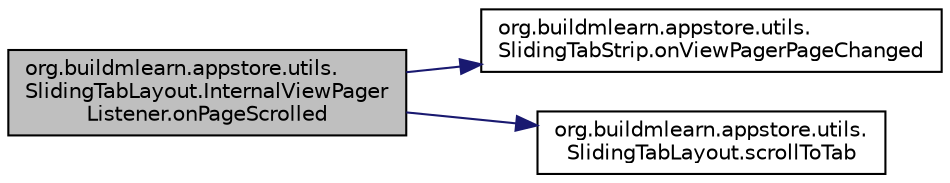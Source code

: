 digraph "org.buildmlearn.appstore.utils.SlidingTabLayout.InternalViewPagerListener.onPageScrolled"
{
 // INTERACTIVE_SVG=YES
  bgcolor="transparent";
  edge [fontname="Helvetica",fontsize="10",labelfontname="Helvetica",labelfontsize="10"];
  node [fontname="Helvetica",fontsize="10",shape=record];
  rankdir="LR";
  Node1 [label="org.buildmlearn.appstore.utils.\lSlidingTabLayout.InternalViewPager\lListener.onPageScrolled",height=0.2,width=0.4,color="black", fillcolor="grey75", style="filled", fontcolor="black"];
  Node1 -> Node2 [color="midnightblue",fontsize="10",style="solid",fontname="Helvetica"];
  Node2 [label="org.buildmlearn.appstore.utils.\lSlidingTabStrip.onViewPagerPageChanged",height=0.2,width=0.4,color="black",URL="$d2/d6d/classorg_1_1buildmlearn_1_1appstore_1_1utils_1_1_sliding_tab_strip.html#a18a5a303a650373690a8f3457fe1546f",tooltip="This method is activated, when the tabs are changed. "];
  Node1 -> Node3 [color="midnightblue",fontsize="10",style="solid",fontname="Helvetica"];
  Node3 [label="org.buildmlearn.appstore.utils.\lSlidingTabLayout.scrollToTab",height=0.2,width=0.4,color="black",URL="$d8/dcb/classorg_1_1buildmlearn_1_1appstore_1_1utils_1_1_sliding_tab_layout.html#a40c0580a57d64abcf06e35a666089b05",tooltip="Scrolls the tabs. "];
}
